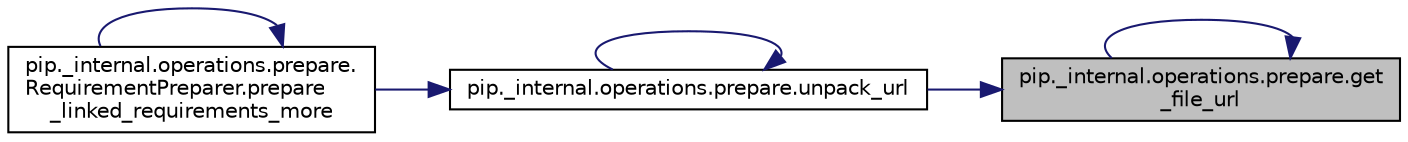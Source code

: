 digraph "pip._internal.operations.prepare.get_file_url"
{
 // LATEX_PDF_SIZE
  edge [fontname="Helvetica",fontsize="10",labelfontname="Helvetica",labelfontsize="10"];
  node [fontname="Helvetica",fontsize="10",shape=record];
  rankdir="RL";
  Node1 [label="pip._internal.operations.prepare.get\l_file_url",height=0.2,width=0.4,color="black", fillcolor="grey75", style="filled", fontcolor="black",tooltip=" "];
  Node1 -> Node1 [dir="back",color="midnightblue",fontsize="10",style="solid",fontname="Helvetica"];
  Node1 -> Node2 [dir="back",color="midnightblue",fontsize="10",style="solid",fontname="Helvetica"];
  Node2 [label="pip._internal.operations.prepare.unpack_url",height=0.2,width=0.4,color="black", fillcolor="white", style="filled",URL="$d5/d0e/namespacepip_1_1__internal_1_1operations_1_1prepare.html#a7d45b87bf33198f796af1e437cf4bebe",tooltip=" "];
  Node2 -> Node3 [dir="back",color="midnightblue",fontsize="10",style="solid",fontname="Helvetica"];
  Node3 [label="pip._internal.operations.prepare.\lRequirementPreparer.prepare\l_linked_requirements_more",height=0.2,width=0.4,color="black", fillcolor="white", style="filled",URL="$d3/dc5/classpip_1_1__internal_1_1operations_1_1prepare_1_1_requirement_preparer.html#a5f69807811d6df6a3577e9a6988c202e",tooltip=" "];
  Node3 -> Node3 [dir="back",color="midnightblue",fontsize="10",style="solid",fontname="Helvetica"];
  Node2 -> Node2 [dir="back",color="midnightblue",fontsize="10",style="solid",fontname="Helvetica"];
}
